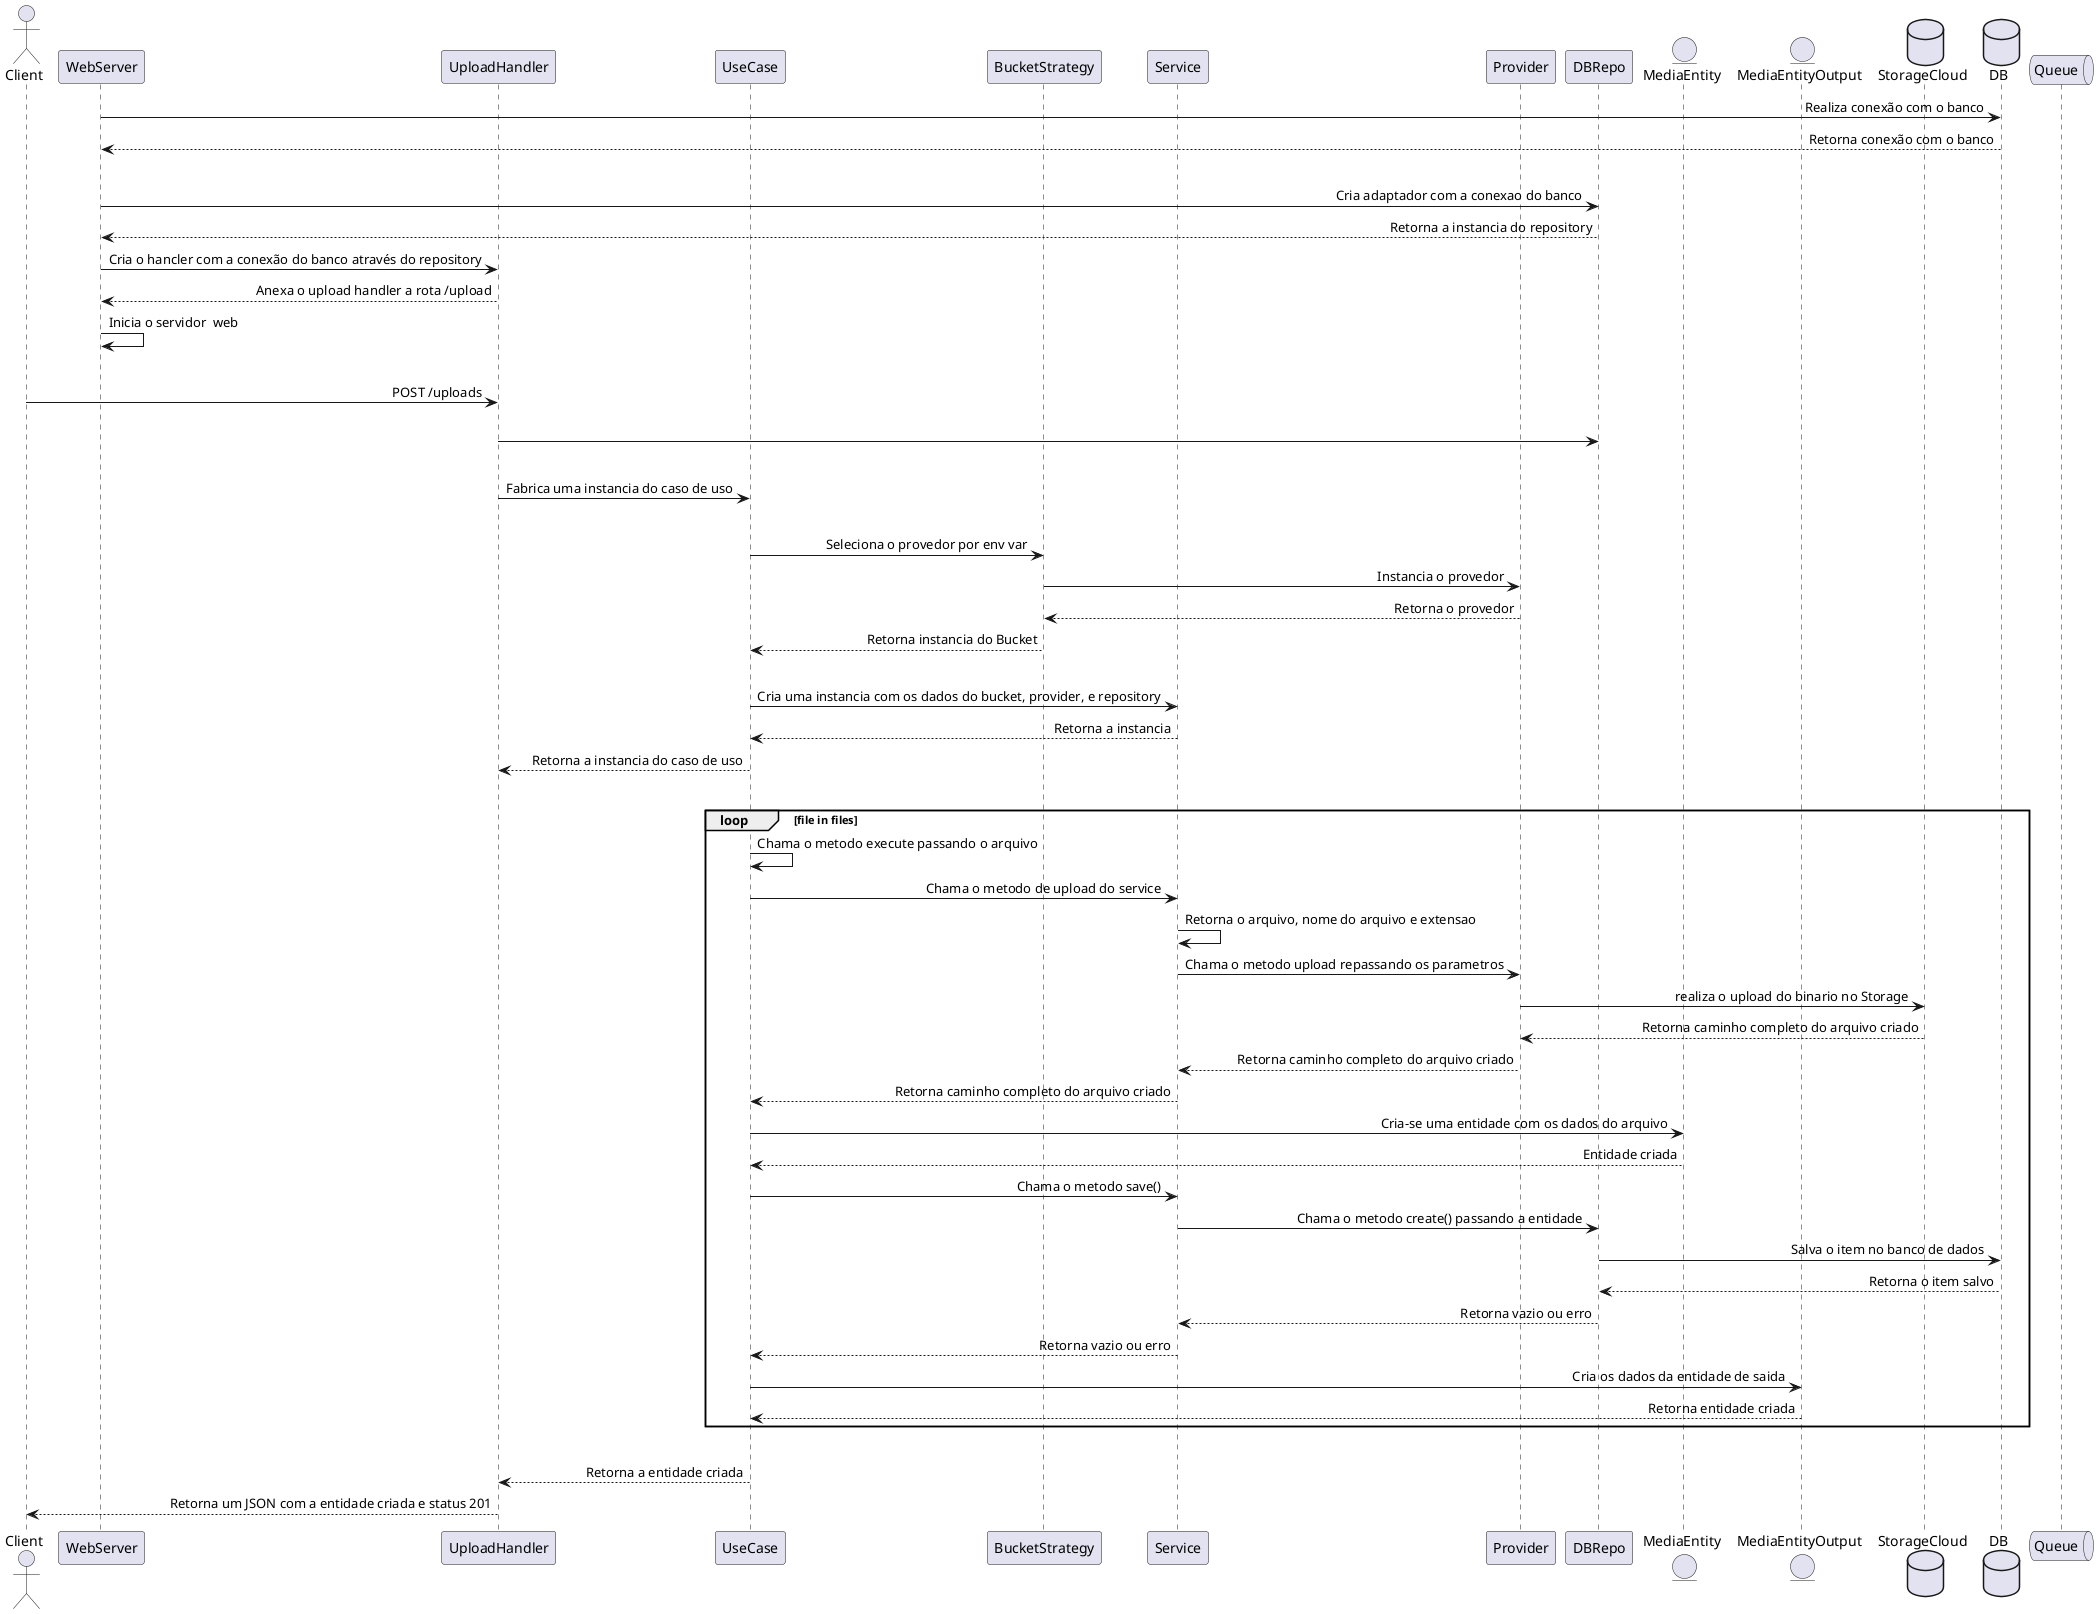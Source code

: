 @startuml sequencia
skinparam sequenceMessageAlign right


actor Client
participant WebServer
participant UploadHandler
participant UseCase
participant BucketStrategy
participant Service
participant Provider
participant DBRepo
entity MediaEntity
entity MediaEntityOutput
database StorageCloud
database DB
queue Queue



WebServer -> DB: Realiza conexão com o banco
DB --> WebServer: Retorna conexão com o banco
|||

WebServer -> DBRepo: Cria adaptador com a conexao do banco
DBRepo --> WebServer: Retorna a instancia do repository
WebServer -> UploadHandler: Cria o hancler com a conexão do banco através do repository
UploadHandler --> WebServer: Anexa o upload handler a rota /upload
WebServer -> WebServer: Inicia o servidor  web
|||

Client -> UploadHandler: POST /uploads
|||
UploadHandler -> DBRepo:
|||
UploadHandler -> UseCase: Fabrica uma instancia do caso de uso
|||


UseCase -> BucketStrategy: Seleciona o provedor por env var
BucketStrategy -> Provider: Instancia o provedor
Provider --> BucketStrategy: Retorna o provedor
BucketStrategy --> UseCase: Retorna instancia do Bucket
|||
UseCase -> Service: Cria uma instancia com os dados do bucket, provider, e repository
Service --> UseCase: Retorna a instancia
UseCase --> UploadHandler: Retorna a instancia do caso de uso
|||

loop file in files
    UseCase -> UseCase: Chama o metodo execute passando o arquivo
    UseCase -> Service: Chama o metodo de upload do service
    Service -> Service: Retorna o arquivo, nome do arquivo e extensao
    Service -> Provider: Chama o metodo upload repassando os parametros
    Provider -> StorageCloud: realiza o upload do binario no Storage
    StorageCloud --> Provider: Retorna caminho completo do arquivo criado
    Provider --> Service: Retorna caminho completo do arquivo criado
    Service --> UseCase:  Retorna caminho completo do arquivo criado
    UseCase -> MediaEntity: Cria-se uma entidade com os dados do arquivo
    MediaEntity --> UseCase: Entidade criada
    UseCase -> Service: Chama o metodo save()
    Service -> DBRepo: Chama o metodo create() passando a entidade
    DBRepo -> DB: Salva o item no banco de dados
    DB --> DBRepo: Retorna o item salvo
    DBRepo --> Service: Retorna vazio ou erro
    Service --> UseCase: Retorna vazio ou erro
    UseCase -> MediaEntityOutput: Cria os dados da entidade de saida
    MediaEntityOutput --> UseCase: Retorna entidade criada
end
|||
UseCase --> UploadHandler: Retorna a entidade criada
UploadHandler --> Client: Retorna um JSON com a entidade criada e status 201
@enduml
